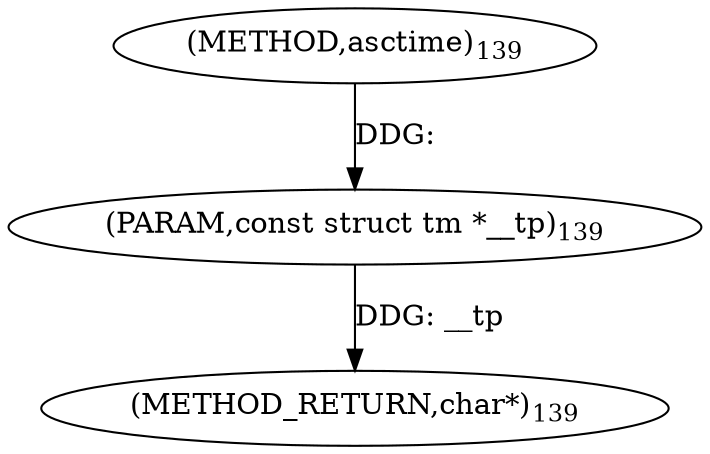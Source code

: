 digraph "asctime" {  
"7924" [label = <(METHOD,asctime)<SUB>139</SUB>> ]
"7926" [label = <(METHOD_RETURN,char*)<SUB>139</SUB>> ]
"7925" [label = <(PARAM,const struct tm *__tp)<SUB>139</SUB>> ]
  "7925" -> "7926"  [ label = "DDG: __tp"] 
  "7924" -> "7925"  [ label = "DDG: "] 
}
